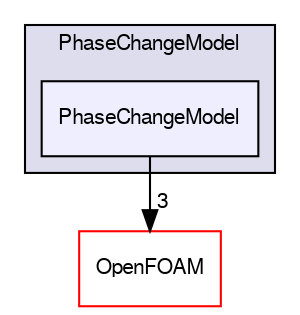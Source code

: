 digraph "src/lagrangian/intermediate/submodels/Reacting/PhaseChangeModel/PhaseChangeModel" {
  bgcolor=transparent;
  compound=true
  node [ fontsize="10", fontname="FreeSans"];
  edge [ labelfontsize="10", labelfontname="FreeSans"];
  subgraph clusterdir_95353bd4ad7f447577e2dd3ff5a2aad7 {
    graph [ bgcolor="#ddddee", pencolor="black", label="PhaseChangeModel" fontname="FreeSans", fontsize="10", URL="dir_95353bd4ad7f447577e2dd3ff5a2aad7.html"]
  dir_a574ec62e8cd6cbf40600800e7143909 [shape=box, label="PhaseChangeModel", style="filled", fillcolor="#eeeeff", pencolor="black", URL="dir_a574ec62e8cd6cbf40600800e7143909.html"];
  }
  dir_c5473ff19b20e6ec4dfe5c310b3778a8 [shape=box label="OpenFOAM" color="red" URL="dir_c5473ff19b20e6ec4dfe5c310b3778a8.html"];
  dir_a574ec62e8cd6cbf40600800e7143909->dir_c5473ff19b20e6ec4dfe5c310b3778a8 [headlabel="3", labeldistance=1.5 headhref="dir_001440_001732.html"];
}
